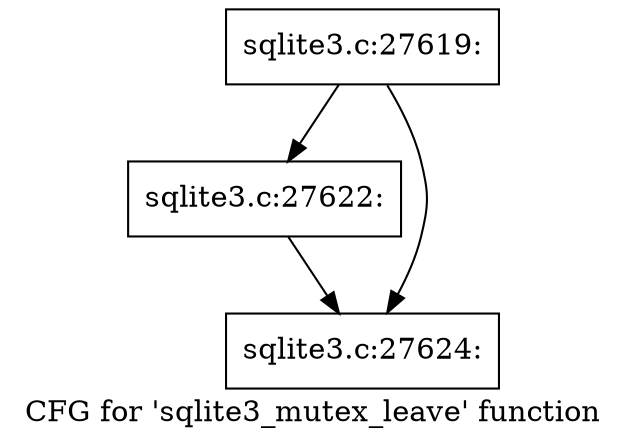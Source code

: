 digraph "CFG for 'sqlite3_mutex_leave' function" {
	label="CFG for 'sqlite3_mutex_leave' function";

	Node0x55c0f5260380 [shape=record,label="{sqlite3.c:27619:}"];
	Node0x55c0f5260380 -> Node0x55c0f525ff80;
	Node0x55c0f5260380 -> Node0x55c0f5260090;
	Node0x55c0f525ff80 [shape=record,label="{sqlite3.c:27622:}"];
	Node0x55c0f525ff80 -> Node0x55c0f5260090;
	Node0x55c0f5260090 [shape=record,label="{sqlite3.c:27624:}"];
}
